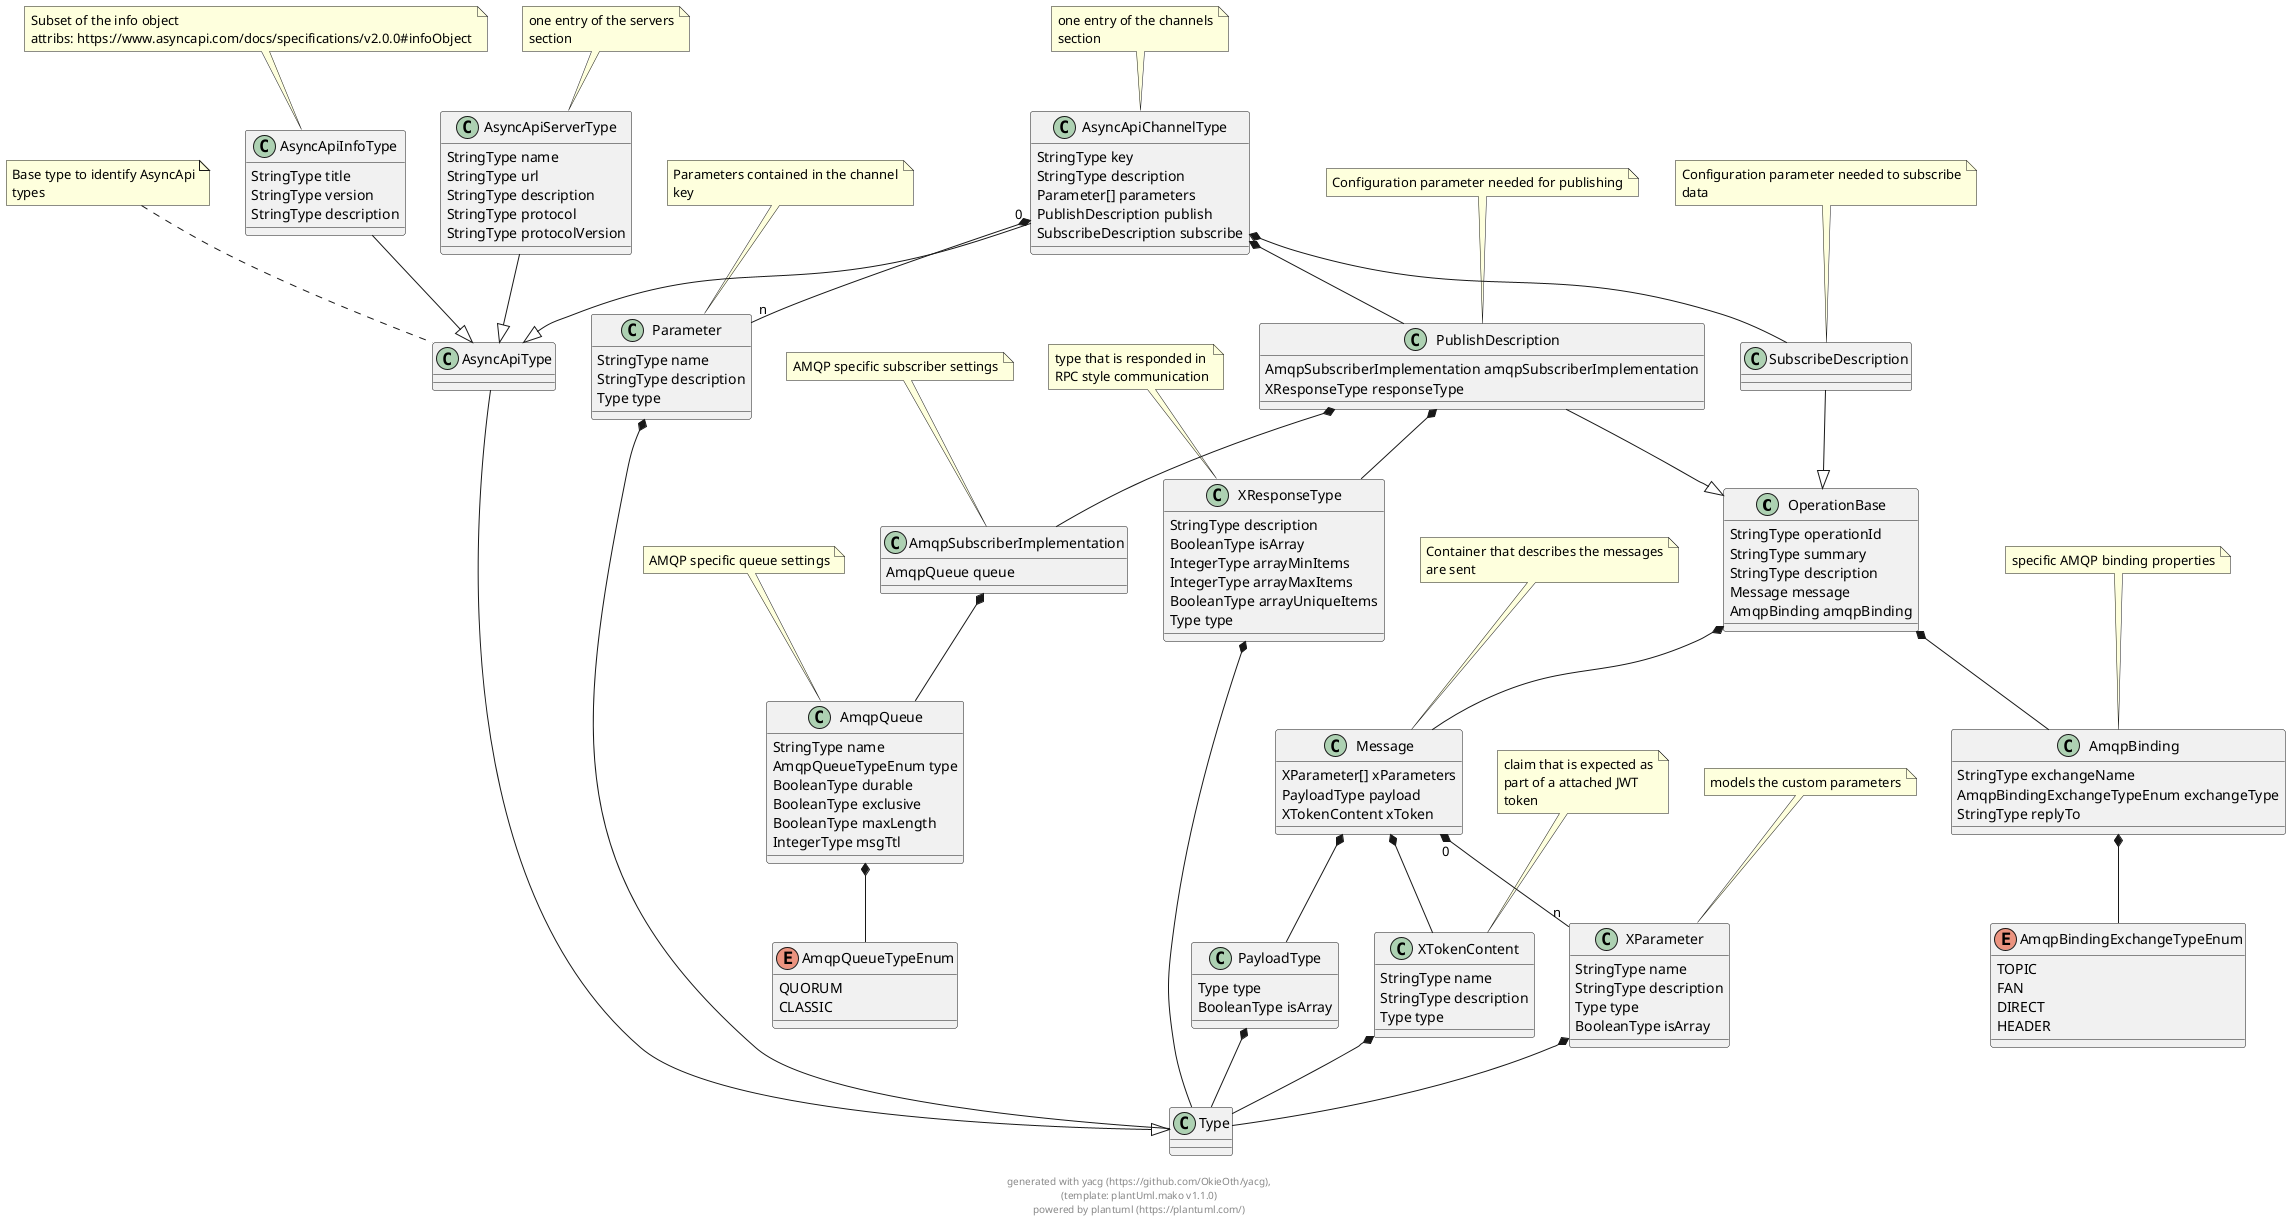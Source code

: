 
@startuml

class OperationBase {
        StringType operationId 
        StringType summary 
        StringType description 
        Message message 
        AmqpBinding amqpBinding 
}


class Message {
        XParameter[] xParameters 
        PayloadType payload 
        XTokenContent xToken 
}

note top: Container that describes the messages\nare sent

class AmqpBinding {
        StringType exchangeName 
        AmqpBindingExchangeTypeEnum exchangeType 
        StringType replyTo 
}

note top: specific AMQP binding properties

class AsyncApiType {
}

note top: Base type to identify AsyncApi\ntypes

AsyncApiType --|> Type
class AsyncApiInfoType {
        StringType title 
        StringType version 
        StringType description 
}

note top: Subset of the info object\nattribs: https://www.asyncapi.com/docs/specifications/v2.0.0#infoObject

AsyncApiInfoType --|> AsyncApiType
class AsyncApiServerType {
        StringType name 
        StringType url 
        StringType description 
        StringType protocol 
        StringType protocolVersion 
}

note top: one entry of the servers\nsection

AsyncApiServerType --|> AsyncApiType
class AsyncApiChannelType {
        StringType key 
        StringType description 
        Parameter[] parameters 
        PublishDescription publish 
        SubscribeDescription subscribe 
}

note top: one entry of the channels\nsection

AsyncApiChannelType --|> AsyncApiType
class Parameter {
        StringType name 
        StringType description 
        Type type 
}

note top: Parameters contained in the channel\nkey

class PublishDescription {
        AmqpSubscriberImplementation amqpSubscriberImplementation 
        XResponseType responseType 
}

note top: Configuration parameter needed for publishing

PublishDescription --|> OperationBase
class SubscribeDescription {
}

note top: Configuration parameter needed to subscribe\ndata

SubscribeDescription --|> OperationBase
class AmqpSubscriberImplementation {
        AmqpQueue queue 
}

note top: AMQP specific subscriber settings

class XResponseType {
        StringType description 
        BooleanType isArray 
        IntegerType arrayMinItems 
        IntegerType arrayMaxItems 
        BooleanType arrayUniqueItems 
        Type type 
}

note top: type that is responded in\nRPC style communication

class XParameter {
        StringType name 
        StringType description 
        Type type 
        BooleanType isArray 
}

note top: models the custom parameters

class PayloadType {
        Type type 
        BooleanType isArray 
}


class XTokenContent {
        StringType name 
        StringType description 
        Type type 
}

note top: claim that is expected as\npart of a attached JWT\ntoken

enum AmqpBindingExchangeTypeEnum {
    TOPIC
    FAN
    DIRECT
    HEADER
}


class AmqpQueue {
        StringType name 
        AmqpQueueTypeEnum type 
        BooleanType durable 
        BooleanType exclusive 
        BooleanType maxLength 
        IntegerType msgTtl 
}

note top: AMQP specific queue settings

enum AmqpQueueTypeEnum {
    QUORUM
    CLASSIC
}



    
OperationBase  *--  Message        
            
OperationBase  *--  AmqpBinding        
            
    
Message "0" *-- "n" XParameter        
            
Message  *--  PayloadType        
            
Message  *--  XTokenContent        
            
    
AmqpBinding  *--  AmqpBindingExchangeTypeEnum        
            
    
    
    
    
AsyncApiChannelType "0" *-- "n" Parameter        
            
AsyncApiChannelType  *--  PublishDescription        
            
AsyncApiChannelType  *--  SubscribeDescription        
            
    
Parameter  *--  Type        
            
    
PublishDescription  *--  AmqpSubscriberImplementation        
            
PublishDescription  *--  XResponseType        
            
    
    
AmqpSubscriberImplementation  *--  AmqpQueue        
            
    
XResponseType  *--  Type        
            
    
XParameter  *--  Type        
            
    
PayloadType  *--  Type        
            
    
XTokenContent  *--  Type        
            
    
    
AmqpQueue  *--  AmqpQueueTypeEnum        
            
    

footer \ngenerated with yacg (https://github.com/OkieOth/yacg),\n(template: plantUml.mako v1.1.0)\npowered by plantuml (https://plantuml.com/)
@enduml